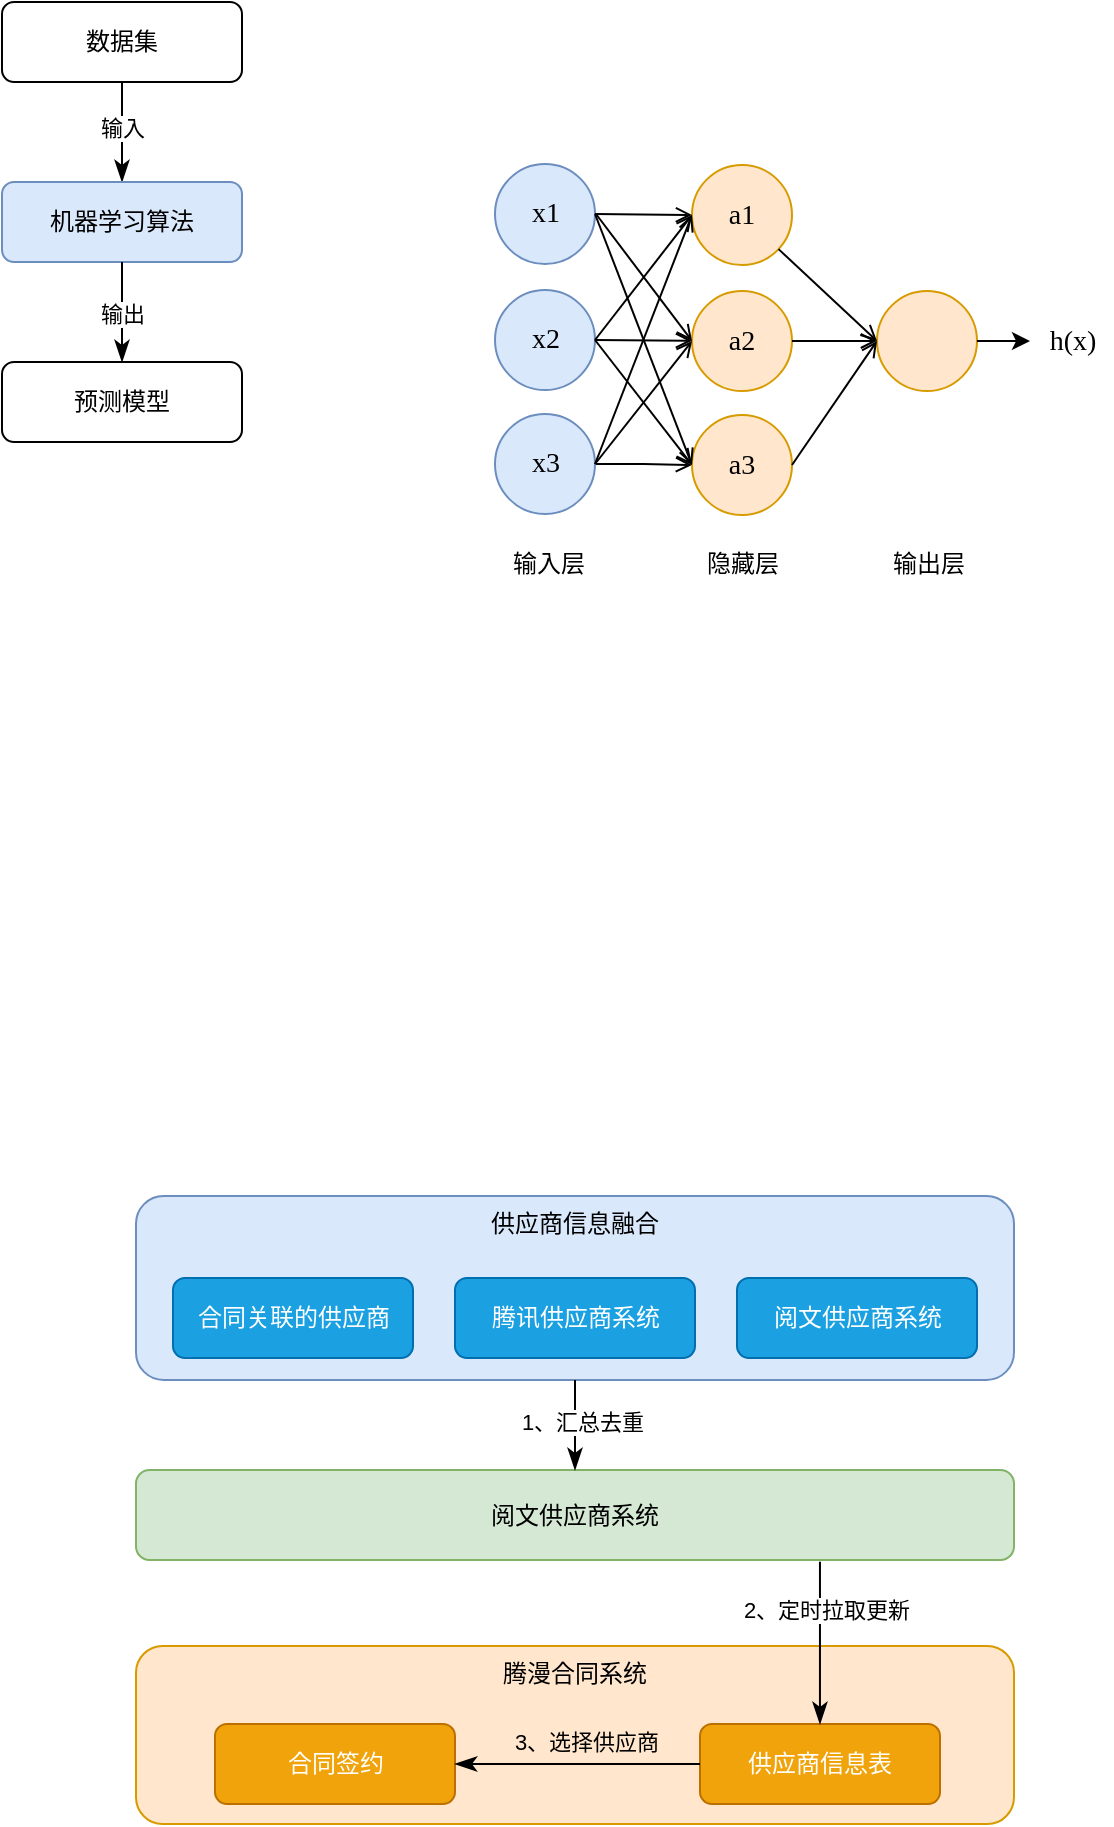 <mxfile version="24.7.6" pages="2">
  <diagram id="C5RBs43oDa-KdzZeNtuy" name="Page-1">
    <mxGraphModel dx="1194" dy="731" grid="0" gridSize="10" guides="1" tooltips="1" connect="1" arrows="1" fold="1" page="1" pageScale="1" pageWidth="827" pageHeight="1169" math="0" shadow="0">
      <root>
        <mxCell id="WIyWlLk6GJQsqaUBKTNV-0" />
        <mxCell id="WIyWlLk6GJQsqaUBKTNV-1" parent="WIyWlLk6GJQsqaUBKTNV-0" />
        <mxCell id="WIyWlLk6GJQsqaUBKTNV-3" value="数据集" style="rounded=1;whiteSpace=wrap;html=1;fontSize=12;glass=0;strokeWidth=1;shadow=0;" parent="WIyWlLk6GJQsqaUBKTNV-1" vertex="1">
          <mxGeometry x="106" y="87" width="120" height="40" as="geometry" />
        </mxCell>
        <mxCell id="WIyWlLk6GJQsqaUBKTNV-4" value="" style="rounded=0;html=1;jettySize=auto;orthogonalLoop=1;fontSize=11;endArrow=classicThin;endFill=1;endSize=8;strokeWidth=1;shadow=0;labelBackgroundColor=none;edgeStyle=orthogonalEdgeStyle;" parent="WIyWlLk6GJQsqaUBKTNV-1" source="WIyWlLk6GJQsqaUBKTNV-3" target="WIyWlLk6GJQsqaUBKTNV-7" edge="1">
          <mxGeometry y="20" relative="1" as="geometry">
            <mxPoint as="offset" />
            <mxPoint x="166" y="257" as="sourcePoint" />
            <mxPoint x="166" y="297" as="targetPoint" />
          </mxGeometry>
        </mxCell>
        <mxCell id="TxFpc_tfoDtrlaJugC5k-0" value="输入" style="edgeLabel;html=1;align=center;verticalAlign=middle;resizable=0;points=[];" parent="WIyWlLk6GJQsqaUBKTNV-4" vertex="1" connectable="0">
          <mxGeometry x="-0.08" relative="1" as="geometry">
            <mxPoint as="offset" />
          </mxGeometry>
        </mxCell>
        <mxCell id="WIyWlLk6GJQsqaUBKTNV-7" value="机器学习算法" style="rounded=1;whiteSpace=wrap;html=1;fontSize=12;glass=0;strokeWidth=1;shadow=0;fillColor=#dae8fc;strokeColor=#6c8ebf;" parent="WIyWlLk6GJQsqaUBKTNV-1" vertex="1">
          <mxGeometry x="106" y="177" width="120" height="40" as="geometry" />
        </mxCell>
        <mxCell id="WIyWlLk6GJQsqaUBKTNV-8" value="" style="rounded=0;html=1;jettySize=auto;orthogonalLoop=1;fontSize=11;endArrow=classicThin;endFill=1;endSize=8;strokeWidth=1;shadow=0;labelBackgroundColor=none;edgeStyle=orthogonalEdgeStyle;exitX=0.5;exitY=1;exitDx=0;exitDy=0;" parent="WIyWlLk6GJQsqaUBKTNV-1" source="WIyWlLk6GJQsqaUBKTNV-7" target="WIyWlLk6GJQsqaUBKTNV-11" edge="1">
          <mxGeometry x="0.333" y="20" relative="1" as="geometry">
            <mxPoint as="offset" />
            <mxPoint x="166" y="377" as="sourcePoint" />
          </mxGeometry>
        </mxCell>
        <mxCell id="TxFpc_tfoDtrlaJugC5k-1" value="输出" style="edgeLabel;html=1;align=center;verticalAlign=middle;resizable=0;points=[];" parent="WIyWlLk6GJQsqaUBKTNV-8" vertex="1" connectable="0">
          <mxGeometry x="0.04" relative="1" as="geometry">
            <mxPoint as="offset" />
          </mxGeometry>
        </mxCell>
        <mxCell id="WIyWlLk6GJQsqaUBKTNV-11" value="预测模型" style="rounded=1;whiteSpace=wrap;html=1;fontSize=12;glass=0;strokeWidth=1;shadow=0;" parent="WIyWlLk6GJQsqaUBKTNV-1" vertex="1">
          <mxGeometry x="106" y="267" width="120" height="40" as="geometry" />
        </mxCell>
        <mxCell id="ap6VfoDF7J_F354rEtOE-15" value="供应商信息融合" style="rounded=1;whiteSpace=wrap;html=1;fontSize=12;glass=0;strokeWidth=1;shadow=0;fillColor=#dae8fc;strokeColor=#6c8ebf;verticalAlign=top;" parent="WIyWlLk6GJQsqaUBKTNV-1" vertex="1">
          <mxGeometry x="173" y="684" width="439" height="92" as="geometry" />
        </mxCell>
        <mxCell id="ap6VfoDF7J_F354rEtOE-16" value="合同关联的供应商" style="rounded=1;whiteSpace=wrap;html=1;fontSize=12;glass=0;strokeWidth=1;shadow=0;fillColor=#1ba1e2;strokeColor=#006EAF;fontColor=#ffffff;" parent="WIyWlLk6GJQsqaUBKTNV-1" vertex="1">
          <mxGeometry x="191.5" y="725" width="120" height="40" as="geometry" />
        </mxCell>
        <mxCell id="ap6VfoDF7J_F354rEtOE-17" value="腾讯供应商系统" style="rounded=1;whiteSpace=wrap;html=1;fontSize=12;glass=0;strokeWidth=1;shadow=0;fillColor=#1ba1e2;strokeColor=#006EAF;fontColor=#ffffff;" parent="WIyWlLk6GJQsqaUBKTNV-1" vertex="1">
          <mxGeometry x="332.5" y="725" width="120" height="40" as="geometry" />
        </mxCell>
        <mxCell id="ap6VfoDF7J_F354rEtOE-18" value="阅文供应商系统" style="rounded=1;whiteSpace=wrap;html=1;fontSize=12;glass=0;strokeWidth=1;shadow=0;fillColor=#1ba1e2;strokeColor=#006EAF;fontColor=#ffffff;" parent="WIyWlLk6GJQsqaUBKTNV-1" vertex="1">
          <mxGeometry x="473.5" y="725" width="120" height="40" as="geometry" />
        </mxCell>
        <mxCell id="ap6VfoDF7J_F354rEtOE-20" value="阅文供应商系统" style="rounded=1;whiteSpace=wrap;html=1;fontSize=12;glass=0;strokeWidth=1;shadow=0;fillColor=#d5e8d4;strokeColor=#82b366;verticalAlign=middle;" parent="WIyWlLk6GJQsqaUBKTNV-1" vertex="1">
          <mxGeometry x="173" y="821" width="439" height="45" as="geometry" />
        </mxCell>
        <mxCell id="ap6VfoDF7J_F354rEtOE-21" value="" style="rounded=0;html=1;jettySize=auto;orthogonalLoop=1;fontSize=11;endArrow=classicThin;endFill=1;endSize=8;strokeWidth=1;shadow=0;labelBackgroundColor=none;edgeStyle=orthogonalEdgeStyle;exitX=0.5;exitY=1;exitDx=0;exitDy=0;" parent="WIyWlLk6GJQsqaUBKTNV-1" source="ap6VfoDF7J_F354rEtOE-15" target="ap6VfoDF7J_F354rEtOE-20" edge="1">
          <mxGeometry y="20" relative="1" as="geometry">
            <mxPoint as="offset" />
            <mxPoint x="60" y="509" as="sourcePoint" />
            <mxPoint x="172" y="509" as="targetPoint" />
          </mxGeometry>
        </mxCell>
        <mxCell id="ap6VfoDF7J_F354rEtOE-22" value="1、汇总去重" style="edgeLabel;html=1;align=center;verticalAlign=middle;resizable=0;points=[];" parent="ap6VfoDF7J_F354rEtOE-21" vertex="1" connectable="0">
          <mxGeometry x="-0.08" relative="1" as="geometry">
            <mxPoint x="3" as="offset" />
          </mxGeometry>
        </mxCell>
        <mxCell id="ap6VfoDF7J_F354rEtOE-23" value="腾漫合同系统" style="rounded=1;whiteSpace=wrap;html=1;fontSize=12;glass=0;strokeWidth=1;shadow=0;fillColor=#ffe6cc;strokeColor=#d79b00;verticalAlign=top;" parent="WIyWlLk6GJQsqaUBKTNV-1" vertex="1">
          <mxGeometry x="173" y="909" width="439" height="89" as="geometry" />
        </mxCell>
        <mxCell id="ap6VfoDF7J_F354rEtOE-24" value="供应商信息表" style="rounded=1;whiteSpace=wrap;html=1;fontSize=12;glass=0;strokeWidth=1;shadow=0;fillColor=#f0a30a;strokeColor=#BD7000;fontColor=#FFFFFF;" parent="WIyWlLk6GJQsqaUBKTNV-1" vertex="1">
          <mxGeometry x="455" y="948" width="120" height="40" as="geometry" />
        </mxCell>
        <mxCell id="ap6VfoDF7J_F354rEtOE-25" value="" style="rounded=0;html=1;jettySize=auto;orthogonalLoop=1;fontSize=11;endArrow=classicThin;endFill=1;endSize=8;strokeWidth=1;shadow=0;labelBackgroundColor=none;edgeStyle=orthogonalEdgeStyle;exitX=0.779;exitY=1.019;exitDx=0;exitDy=0;exitPerimeter=0;" parent="WIyWlLk6GJQsqaUBKTNV-1" source="ap6VfoDF7J_F354rEtOE-20" target="ap6VfoDF7J_F354rEtOE-24" edge="1">
          <mxGeometry y="20" relative="1" as="geometry">
            <mxPoint as="offset" />
            <mxPoint x="563" y="771" as="sourcePoint" />
            <mxPoint x="403" y="831" as="targetPoint" />
          </mxGeometry>
        </mxCell>
        <mxCell id="ap6VfoDF7J_F354rEtOE-26" value="2、定时拉取更新" style="edgeLabel;html=1;align=center;verticalAlign=middle;resizable=0;points=[];" parent="ap6VfoDF7J_F354rEtOE-25" vertex="1" connectable="0">
          <mxGeometry x="-0.08" relative="1" as="geometry">
            <mxPoint x="3" y="-14" as="offset" />
          </mxGeometry>
        </mxCell>
        <mxCell id="ap6VfoDF7J_F354rEtOE-27" value="合同签约" style="rounded=1;whiteSpace=wrap;html=1;fontSize=12;glass=0;strokeWidth=1;shadow=0;fillColor=#f0a30a;strokeColor=#BD7000;fontColor=#FFFFFF;" parent="WIyWlLk6GJQsqaUBKTNV-1" vertex="1">
          <mxGeometry x="212.5" y="948" width="120" height="40" as="geometry" />
        </mxCell>
        <mxCell id="ap6VfoDF7J_F354rEtOE-28" value="" style="rounded=0;html=1;jettySize=auto;orthogonalLoop=1;fontSize=11;endArrow=classicThin;endFill=1;endSize=8;strokeWidth=1;shadow=0;labelBackgroundColor=none;edgeStyle=orthogonalEdgeStyle;" parent="WIyWlLk6GJQsqaUBKTNV-1" source="ap6VfoDF7J_F354rEtOE-24" target="ap6VfoDF7J_F354rEtOE-27" edge="1">
          <mxGeometry y="20" relative="1" as="geometry">
            <mxPoint as="offset" />
            <mxPoint x="525" y="905" as="sourcePoint" />
            <mxPoint x="525" y="1008" as="targetPoint" />
          </mxGeometry>
        </mxCell>
        <mxCell id="ap6VfoDF7J_F354rEtOE-29" value="3、选择供应商" style="edgeLabel;html=1;align=center;verticalAlign=middle;resizable=0;points=[];labelBackgroundColor=none;" parent="ap6VfoDF7J_F354rEtOE-28" vertex="1" connectable="0">
          <mxGeometry x="-0.08" relative="1" as="geometry">
            <mxPoint x="-1" y="-11" as="offset" />
          </mxGeometry>
        </mxCell>
        <mxCell id="HSm6p3DigVnfnEn5onL5-0" value="&lt;font style=&quot;font-size: 14px;&quot;&gt;x1&lt;/font&gt;" style="ellipse;whiteSpace=wrap;html=1;aspect=fixed;fontFamily=Times New Roman;fillColor=#dae8fc;strokeColor=#6c8ebf;fontSize=14;" parent="WIyWlLk6GJQsqaUBKTNV-1" vertex="1">
          <mxGeometry x="352.5" y="168" width="50" height="50" as="geometry" />
        </mxCell>
        <mxCell id="HSm6p3DigVnfnEn5onL5-1" value="&lt;font style=&quot;font-size: 14px;&quot;&gt;x2&lt;/font&gt;" style="ellipse;whiteSpace=wrap;html=1;aspect=fixed;fontFamily=Times New Roman;fillColor=#dae8fc;strokeColor=#6c8ebf;fontSize=14;" parent="WIyWlLk6GJQsqaUBKTNV-1" vertex="1">
          <mxGeometry x="352.5" y="231" width="50" height="50" as="geometry" />
        </mxCell>
        <mxCell id="HSm6p3DigVnfnEn5onL5-16" value="" style="edgeStyle=orthogonalEdgeStyle;rounded=0;orthogonalLoop=1;jettySize=auto;html=1;endArrow=open;endFill=0;" parent="WIyWlLk6GJQsqaUBKTNV-1" source="HSm6p3DigVnfnEn5onL5-2" target="HSm6p3DigVnfnEn5onL5-5" edge="1">
          <mxGeometry relative="1" as="geometry" />
        </mxCell>
        <mxCell id="HSm6p3DigVnfnEn5onL5-2" value="&lt;font style=&quot;font-size: 14px;&quot;&gt;x3&lt;/font&gt;" style="ellipse;whiteSpace=wrap;html=1;aspect=fixed;fontFamily=Times New Roman;fillColor=#dae8fc;strokeColor=#6c8ebf;fontSize=14;" parent="WIyWlLk6GJQsqaUBKTNV-1" vertex="1">
          <mxGeometry x="352.5" y="293" width="50" height="50" as="geometry" />
        </mxCell>
        <mxCell id="HSm6p3DigVnfnEn5onL5-3" value="&lt;font style=&quot;font-size: 14px;&quot;&gt;a1&lt;/font&gt;" style="ellipse;whiteSpace=wrap;html=1;aspect=fixed;fontFamily=Times New Roman;fillColor=#ffe6cc;strokeColor=#d79b00;fontSize=14;" parent="WIyWlLk6GJQsqaUBKTNV-1" vertex="1">
          <mxGeometry x="451" y="168.5" width="50" height="50" as="geometry" />
        </mxCell>
        <mxCell id="HSm6p3DigVnfnEn5onL5-4" value="a2" style="ellipse;whiteSpace=wrap;html=1;aspect=fixed;fontFamily=Times New Roman;fillColor=#ffe6cc;strokeColor=#d79b00;fontSize=14;" parent="WIyWlLk6GJQsqaUBKTNV-1" vertex="1">
          <mxGeometry x="451" y="231.5" width="50" height="50" as="geometry" />
        </mxCell>
        <mxCell id="HSm6p3DigVnfnEn5onL5-5" value="a3" style="ellipse;whiteSpace=wrap;html=1;aspect=fixed;fontFamily=Times New Roman;fillColor=#ffe6cc;strokeColor=#d79b00;fontSize=14;" parent="WIyWlLk6GJQsqaUBKTNV-1" vertex="1">
          <mxGeometry x="451" y="293.5" width="50" height="50" as="geometry" />
        </mxCell>
        <mxCell id="HSm6p3DigVnfnEn5onL5-6" value="" style="ellipse;whiteSpace=wrap;html=1;aspect=fixed;fontFamily=Times New Roman;fillColor=#ffe6cc;strokeColor=#d79b00;fontSize=14;" parent="WIyWlLk6GJQsqaUBKTNV-1" vertex="1">
          <mxGeometry x="543.5" y="231.5" width="50" height="50" as="geometry" />
        </mxCell>
        <mxCell id="HSm6p3DigVnfnEn5onL5-7" value="h(x)" style="text;html=1;align=center;verticalAlign=middle;resizable=0;points=[];autosize=1;strokeColor=none;fillColor=none;fontFamily=Times New Roman;fontSize=14;" parent="WIyWlLk6GJQsqaUBKTNV-1" vertex="1">
          <mxGeometry x="620" y="242" width="41" height="29" as="geometry" />
        </mxCell>
        <mxCell id="HSm6p3DigVnfnEn5onL5-8" value="" style="endArrow=classic;html=1;rounded=0;" parent="WIyWlLk6GJQsqaUBKTNV-1" source="HSm6p3DigVnfnEn5onL5-6" target="HSm6p3DigVnfnEn5onL5-7" edge="1">
          <mxGeometry width="50" height="50" relative="1" as="geometry">
            <mxPoint x="388" y="295" as="sourcePoint" />
            <mxPoint x="438" y="245" as="targetPoint" />
          </mxGeometry>
        </mxCell>
        <mxCell id="HSm6p3DigVnfnEn5onL5-9" value="" style="endArrow=open;html=1;rounded=0;entryX=0;entryY=0.5;entryDx=0;entryDy=0;exitX=1;exitY=0.5;exitDx=0;exitDy=0;endFill=0;" parent="WIyWlLk6GJQsqaUBKTNV-1" source="HSm6p3DigVnfnEn5onL5-0" target="HSm6p3DigVnfnEn5onL5-3" edge="1">
          <mxGeometry width="50" height="50" relative="1" as="geometry">
            <mxPoint x="388" y="295" as="sourcePoint" />
            <mxPoint x="438" y="245" as="targetPoint" />
          </mxGeometry>
        </mxCell>
        <mxCell id="HSm6p3DigVnfnEn5onL5-10" value="" style="endArrow=open;html=1;rounded=0;entryX=0;entryY=0.5;entryDx=0;entryDy=0;endFill=0;" parent="WIyWlLk6GJQsqaUBKTNV-1" target="HSm6p3DigVnfnEn5onL5-4" edge="1">
          <mxGeometry width="50" height="50" relative="1" as="geometry">
            <mxPoint x="403" y="193" as="sourcePoint" />
            <mxPoint x="461" y="204" as="targetPoint" />
          </mxGeometry>
        </mxCell>
        <mxCell id="HSm6p3DigVnfnEn5onL5-11" value="" style="endArrow=open;html=1;rounded=0;exitX=1;exitY=0.5;exitDx=0;exitDy=0;entryX=0;entryY=0.5;entryDx=0;entryDy=0;endFill=0;" parent="WIyWlLk6GJQsqaUBKTNV-1" source="HSm6p3DigVnfnEn5onL5-0" target="HSm6p3DigVnfnEn5onL5-5" edge="1">
          <mxGeometry width="50" height="50" relative="1" as="geometry">
            <mxPoint x="409" y="213" as="sourcePoint" />
            <mxPoint x="461" y="267" as="targetPoint" />
          </mxGeometry>
        </mxCell>
        <mxCell id="HSm6p3DigVnfnEn5onL5-12" value="" style="endArrow=open;html=1;rounded=0;exitX=1;exitY=0.5;exitDx=0;exitDy=0;entryX=0;entryY=0.5;entryDx=0;entryDy=0;endFill=0;" parent="WIyWlLk6GJQsqaUBKTNV-1" source="HSm6p3DigVnfnEn5onL5-1" target="HSm6p3DigVnfnEn5onL5-3" edge="1">
          <mxGeometry width="50" height="50" relative="1" as="geometry">
            <mxPoint x="405" y="221" as="sourcePoint" />
            <mxPoint x="454" y="204" as="targetPoint" />
          </mxGeometry>
        </mxCell>
        <mxCell id="HSm6p3DigVnfnEn5onL5-13" value="" style="endArrow=open;html=1;rounded=0;endFill=0;" parent="WIyWlLk6GJQsqaUBKTNV-1" source="HSm6p3DigVnfnEn5onL5-1" target="HSm6p3DigVnfnEn5onL5-4" edge="1">
          <mxGeometry width="50" height="50" relative="1" as="geometry">
            <mxPoint x="412" y="266" as="sourcePoint" />
            <mxPoint x="467" y="220" as="targetPoint" />
          </mxGeometry>
        </mxCell>
        <mxCell id="HSm6p3DigVnfnEn5onL5-14" value="" style="endArrow=open;html=1;rounded=0;exitX=1;exitY=0.5;exitDx=0;exitDy=0;entryX=0;entryY=0.5;entryDx=0;entryDy=0;endFill=0;" parent="WIyWlLk6GJQsqaUBKTNV-1" source="HSm6p3DigVnfnEn5onL5-1" target="HSm6p3DigVnfnEn5onL5-5" edge="1">
          <mxGeometry width="50" height="50" relative="1" as="geometry">
            <mxPoint x="412" y="266" as="sourcePoint" />
            <mxPoint x="457" y="302" as="targetPoint" />
          </mxGeometry>
        </mxCell>
        <mxCell id="HSm6p3DigVnfnEn5onL5-18" value="" style="endArrow=open;html=1;rounded=0;exitX=1;exitY=0.5;exitDx=0;exitDy=0;entryX=0;entryY=0.5;entryDx=0;entryDy=0;endFill=0;" parent="WIyWlLk6GJQsqaUBKTNV-1" source="HSm6p3DigVnfnEn5onL5-2" target="HSm6p3DigVnfnEn5onL5-4" edge="1">
          <mxGeometry width="50" height="50" relative="1" as="geometry">
            <mxPoint x="412" y="266" as="sourcePoint" />
            <mxPoint x="462" y="321" as="targetPoint" />
          </mxGeometry>
        </mxCell>
        <mxCell id="HSm6p3DigVnfnEn5onL5-19" value="" style="endArrow=open;html=1;rounded=0;entryX=0;entryY=0.5;entryDx=0;entryDy=0;exitX=1;exitY=0.5;exitDx=0;exitDy=0;endFill=0;" parent="WIyWlLk6GJQsqaUBKTNV-1" source="HSm6p3DigVnfnEn5onL5-2" target="HSm6p3DigVnfnEn5onL5-3" edge="1">
          <mxGeometry width="50" height="50" relative="1" as="geometry">
            <mxPoint x="405" y="310" as="sourcePoint" />
            <mxPoint x="461" y="267" as="targetPoint" />
          </mxGeometry>
        </mxCell>
        <mxCell id="HSm6p3DigVnfnEn5onL5-20" value="" style="endArrow=open;html=1;rounded=0;entryX=0;entryY=0.5;entryDx=0;entryDy=0;endFill=0;" parent="WIyWlLk6GJQsqaUBKTNV-1" source="HSm6p3DigVnfnEn5onL5-3" target="HSm6p3DigVnfnEn5onL5-6" edge="1">
          <mxGeometry width="50" height="50" relative="1" as="geometry">
            <mxPoint x="412" y="203" as="sourcePoint" />
            <mxPoint x="560" y="243" as="targetPoint" />
          </mxGeometry>
        </mxCell>
        <mxCell id="HSm6p3DigVnfnEn5onL5-21" value="" style="endArrow=open;html=1;rounded=0;entryX=0;entryY=0.5;entryDx=0;entryDy=0;endFill=0;" parent="WIyWlLk6GJQsqaUBKTNV-1" source="HSm6p3DigVnfnEn5onL5-4" target="HSm6p3DigVnfnEn5onL5-6" edge="1">
          <mxGeometry width="50" height="50" relative="1" as="geometry">
            <mxPoint x="508" y="216" as="sourcePoint" />
            <mxPoint x="570" y="253" as="targetPoint" />
          </mxGeometry>
        </mxCell>
        <mxCell id="HSm6p3DigVnfnEn5onL5-22" value="" style="endArrow=open;html=1;rounded=0;entryX=0;entryY=0.5;entryDx=0;entryDy=0;exitX=1;exitY=0.5;exitDx=0;exitDy=0;endFill=0;" parent="WIyWlLk6GJQsqaUBKTNV-1" source="HSm6p3DigVnfnEn5onL5-5" target="HSm6p3DigVnfnEn5onL5-6" edge="1">
          <mxGeometry width="50" height="50" relative="1" as="geometry">
            <mxPoint x="511" y="267" as="sourcePoint" />
            <mxPoint x="567" y="266" as="targetPoint" />
          </mxGeometry>
        </mxCell>
        <mxCell id="rfrDeB-AUCF8z_xwPf2L-0" value="输入层" style="text;html=1;align=center;verticalAlign=middle;resizable=0;points=[];autosize=1;strokeColor=none;fillColor=none;fontFamily=Times New Roman;fontSize=12;" vertex="1" parent="WIyWlLk6GJQsqaUBKTNV-1">
          <mxGeometry x="352" y="355" width="54" height="26" as="geometry" />
        </mxCell>
        <mxCell id="rfrDeB-AUCF8z_xwPf2L-1" value="隐藏层" style="text;html=1;align=center;verticalAlign=middle;resizable=0;points=[];autosize=1;strokeColor=none;fillColor=none;fontFamily=Times New Roman;fontSize=12;" vertex="1" parent="WIyWlLk6GJQsqaUBKTNV-1">
          <mxGeometry x="449" y="355" width="54" height="26" as="geometry" />
        </mxCell>
        <mxCell id="rfrDeB-AUCF8z_xwPf2L-2" value="输出层" style="text;html=1;align=center;verticalAlign=middle;resizable=0;points=[];autosize=1;strokeColor=none;fillColor=none;fontFamily=Times New Roman;fontSize=12;" vertex="1" parent="WIyWlLk6GJQsqaUBKTNV-1">
          <mxGeometry x="541.5" y="355" width="54" height="26" as="geometry" />
        </mxCell>
      </root>
    </mxGraphModel>
  </diagram>
  <diagram id="9bNDUmu6t-gxNm_p10YJ" name="第 2 页">
    <mxGraphModel dx="1242" dy="785" grid="0" gridSize="10" guides="1" tooltips="1" connect="1" arrows="1" fold="1" page="1" pageScale="1" pageWidth="827" pageHeight="1169" math="0" shadow="0">
      <root>
        <mxCell id="0" />
        <mxCell id="1" parent="0" />
        <mxCell id="yM_gOIQL3HsAjYBjjHIJ-1" value="cams非标合同" style="rounded=1;whiteSpace=wrap;html=1;fontSize=16;glass=0;strokeWidth=1;shadow=0;fillColor=#dae8fc;strokeColor=#6c8ebf;verticalAlign=middle;" vertex="1" parent="1">
          <mxGeometry x="290" y="90" width="250" height="60" as="geometry" />
        </mxCell>
        <mxCell id="MTn92mwpunMzlZ2-tbv3-1" value="admin标准合同" style="rounded=1;whiteSpace=wrap;html=1;fontSize=16;glass=0;strokeWidth=1;shadow=0;fillColor=#d5e8d4;strokeColor=#82b366;verticalAlign=middle;" vertex="1" parent="1">
          <mxGeometry x="290" y="204" width="250" height="60" as="geometry" />
        </mxCell>
        <mxCell id="MTn92mwpunMzlZ2-tbv3-2" value="作品A&lt;div&gt;&lt;font style=&quot;font-size: 12px;&quot;&gt;有效期：2024.08.01~2025.07.31&lt;/font&gt;&lt;/div&gt;&lt;div&gt;&lt;font style=&quot;font-size: 12px;&quot;&gt;分成比例：50%&lt;/font&gt;&lt;/div&gt;" style="rounded=1;whiteSpace=wrap;html=1;fontSize=16;glass=0;strokeWidth=1;shadow=0;fillColor=#ffe6cc;strokeColor=#d79b00;verticalAlign=top;" vertex="1" parent="1">
          <mxGeometry x="188" y="355" width="200" height="80" as="geometry" />
        </mxCell>
        <mxCell id="F_gXQb5hTpAM4i61YjtJ-1" value="" style="rounded=0;html=1;jettySize=auto;orthogonalLoop=1;fontSize=11;endArrow=classicThin;endFill=1;endSize=8;strokeWidth=1;shadow=0;labelBackgroundColor=none;edgeStyle=orthogonalEdgeStyle;" edge="1" parent="1" source="yM_gOIQL3HsAjYBjjHIJ-1" target="MTn92mwpunMzlZ2-tbv3-1">
          <mxGeometry y="20" relative="1" as="geometry">
            <mxPoint as="offset" />
            <mxPoint x="100" y="310" as="sourcePoint" />
            <mxPoint x="100" y="391" as="targetPoint" />
          </mxGeometry>
        </mxCell>
        <mxCell id="F_gXQb5hTpAM4i61YjtJ-2" value="录入" style="edgeLabel;html=1;align=center;verticalAlign=middle;resizable=0;points=[];" vertex="1" connectable="0" parent="F_gXQb5hTpAM4i61YjtJ-1">
          <mxGeometry x="-0.08" relative="1" as="geometry">
            <mxPoint x="3" y="-5" as="offset" />
          </mxGeometry>
        </mxCell>
        <mxCell id="F_gXQb5hTpAM4i61YjtJ-4" value="作品B&lt;div&gt;&lt;font style=&quot;font-size: 12px;&quot;&gt;有效期：2024.08.05~2025.08.04&lt;/font&gt;&lt;/div&gt;&lt;div&gt;&lt;font style=&quot;font-size: 12px;&quot;&gt;分成比例：60%&lt;/font&gt;&lt;/div&gt;" style="rounded=1;whiteSpace=wrap;html=1;fontSize=16;glass=0;strokeWidth=1;shadow=0;fillColor=#ffe6cc;strokeColor=#d79b00;verticalAlign=top;" vertex="1" parent="1">
          <mxGeometry x="425" y="355" width="200" height="80" as="geometry" />
        </mxCell>
      </root>
    </mxGraphModel>
  </diagram>
</mxfile>
